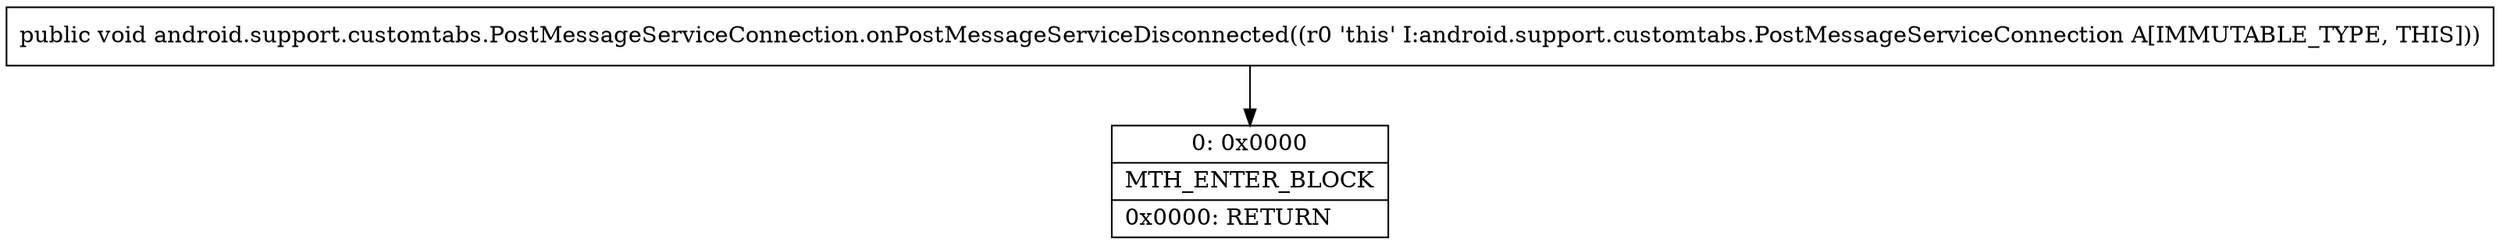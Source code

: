 digraph "CFG forandroid.support.customtabs.PostMessageServiceConnection.onPostMessageServiceDisconnected()V" {
Node_0 [shape=record,label="{0\:\ 0x0000|MTH_ENTER_BLOCK\l|0x0000: RETURN   \l}"];
MethodNode[shape=record,label="{public void android.support.customtabs.PostMessageServiceConnection.onPostMessageServiceDisconnected((r0 'this' I:android.support.customtabs.PostMessageServiceConnection A[IMMUTABLE_TYPE, THIS])) }"];
MethodNode -> Node_0;
}

